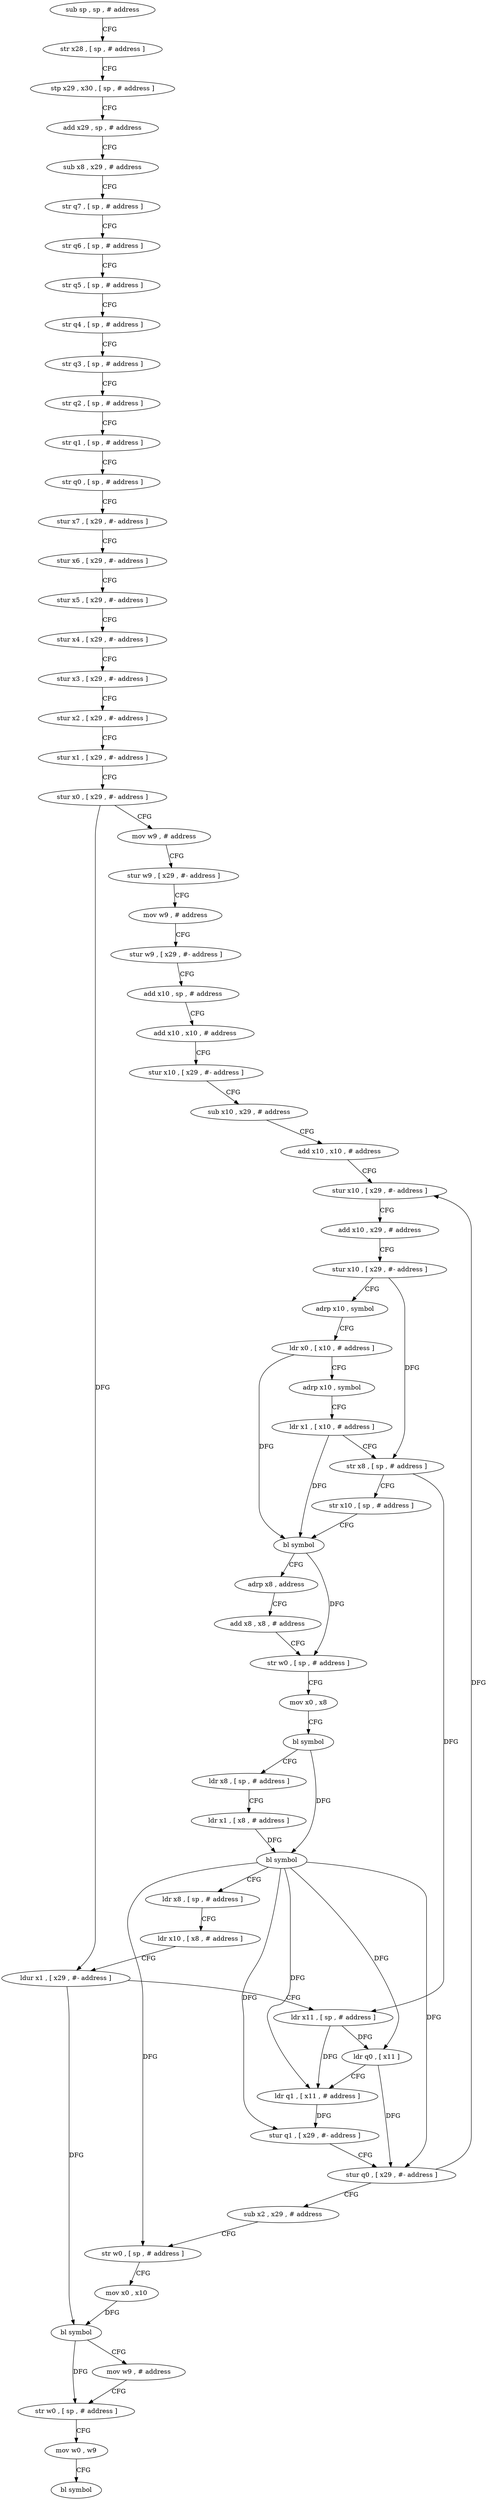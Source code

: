 digraph "func" {
"4213464" [label = "sub sp , sp , # address" ]
"4213468" [label = "str x28 , [ sp , # address ]" ]
"4213472" [label = "stp x29 , x30 , [ sp , # address ]" ]
"4213476" [label = "add x29 , sp , # address" ]
"4213480" [label = "sub x8 , x29 , # address" ]
"4213484" [label = "str q7 , [ sp , # address ]" ]
"4213488" [label = "str q6 , [ sp , # address ]" ]
"4213492" [label = "str q5 , [ sp , # address ]" ]
"4213496" [label = "str q4 , [ sp , # address ]" ]
"4213500" [label = "str q3 , [ sp , # address ]" ]
"4213504" [label = "str q2 , [ sp , # address ]" ]
"4213508" [label = "str q1 , [ sp , # address ]" ]
"4213512" [label = "str q0 , [ sp , # address ]" ]
"4213516" [label = "stur x7 , [ x29 , #- address ]" ]
"4213520" [label = "stur x6 , [ x29 , #- address ]" ]
"4213524" [label = "stur x5 , [ x29 , #- address ]" ]
"4213528" [label = "stur x4 , [ x29 , #- address ]" ]
"4213532" [label = "stur x3 , [ x29 , #- address ]" ]
"4213536" [label = "stur x2 , [ x29 , #- address ]" ]
"4213540" [label = "stur x1 , [ x29 , #- address ]" ]
"4213544" [label = "stur x0 , [ x29 , #- address ]" ]
"4213548" [label = "mov w9 , # address" ]
"4213552" [label = "stur w9 , [ x29 , #- address ]" ]
"4213556" [label = "mov w9 , # address" ]
"4213560" [label = "stur w9 , [ x29 , #- address ]" ]
"4213564" [label = "add x10 , sp , # address" ]
"4213568" [label = "add x10 , x10 , # address" ]
"4213572" [label = "stur x10 , [ x29 , #- address ]" ]
"4213576" [label = "sub x10 , x29 , # address" ]
"4213580" [label = "add x10 , x10 , # address" ]
"4213584" [label = "stur x10 , [ x29 , #- address ]" ]
"4213588" [label = "add x10 , x29 , # address" ]
"4213592" [label = "stur x10 , [ x29 , #- address ]" ]
"4213596" [label = "adrp x10 , symbol" ]
"4213600" [label = "ldr x0 , [ x10 , # address ]" ]
"4213604" [label = "adrp x10 , symbol" ]
"4213608" [label = "ldr x1 , [ x10 , # address ]" ]
"4213612" [label = "str x8 , [ sp , # address ]" ]
"4213616" [label = "str x10 , [ sp , # address ]" ]
"4213620" [label = "bl symbol" ]
"4213624" [label = "adrp x8 , address" ]
"4213628" [label = "add x8 , x8 , # address" ]
"4213632" [label = "str w0 , [ sp , # address ]" ]
"4213636" [label = "mov x0 , x8" ]
"4213640" [label = "bl symbol" ]
"4213644" [label = "ldr x8 , [ sp , # address ]" ]
"4213648" [label = "ldr x1 , [ x8 , # address ]" ]
"4213652" [label = "bl symbol" ]
"4213656" [label = "ldr x8 , [ sp , # address ]" ]
"4213660" [label = "ldr x10 , [ x8 , # address ]" ]
"4213664" [label = "ldur x1 , [ x29 , #- address ]" ]
"4213668" [label = "ldr x11 , [ sp , # address ]" ]
"4213672" [label = "ldr q0 , [ x11 ]" ]
"4213676" [label = "ldr q1 , [ x11 , # address ]" ]
"4213680" [label = "stur q1 , [ x29 , #- address ]" ]
"4213684" [label = "stur q0 , [ x29 , #- address ]" ]
"4213688" [label = "sub x2 , x29 , # address" ]
"4213692" [label = "str w0 , [ sp , # address ]" ]
"4213696" [label = "mov x0 , x10" ]
"4213700" [label = "bl symbol" ]
"4213704" [label = "mov w9 , # address" ]
"4213708" [label = "str w0 , [ sp , # address ]" ]
"4213712" [label = "mov w0 , w9" ]
"4213716" [label = "bl symbol" ]
"4213464" -> "4213468" [ label = "CFG" ]
"4213468" -> "4213472" [ label = "CFG" ]
"4213472" -> "4213476" [ label = "CFG" ]
"4213476" -> "4213480" [ label = "CFG" ]
"4213480" -> "4213484" [ label = "CFG" ]
"4213484" -> "4213488" [ label = "CFG" ]
"4213488" -> "4213492" [ label = "CFG" ]
"4213492" -> "4213496" [ label = "CFG" ]
"4213496" -> "4213500" [ label = "CFG" ]
"4213500" -> "4213504" [ label = "CFG" ]
"4213504" -> "4213508" [ label = "CFG" ]
"4213508" -> "4213512" [ label = "CFG" ]
"4213512" -> "4213516" [ label = "CFG" ]
"4213516" -> "4213520" [ label = "CFG" ]
"4213520" -> "4213524" [ label = "CFG" ]
"4213524" -> "4213528" [ label = "CFG" ]
"4213528" -> "4213532" [ label = "CFG" ]
"4213532" -> "4213536" [ label = "CFG" ]
"4213536" -> "4213540" [ label = "CFG" ]
"4213540" -> "4213544" [ label = "CFG" ]
"4213544" -> "4213548" [ label = "CFG" ]
"4213544" -> "4213664" [ label = "DFG" ]
"4213548" -> "4213552" [ label = "CFG" ]
"4213552" -> "4213556" [ label = "CFG" ]
"4213556" -> "4213560" [ label = "CFG" ]
"4213560" -> "4213564" [ label = "CFG" ]
"4213564" -> "4213568" [ label = "CFG" ]
"4213568" -> "4213572" [ label = "CFG" ]
"4213572" -> "4213576" [ label = "CFG" ]
"4213576" -> "4213580" [ label = "CFG" ]
"4213580" -> "4213584" [ label = "CFG" ]
"4213584" -> "4213588" [ label = "CFG" ]
"4213588" -> "4213592" [ label = "CFG" ]
"4213592" -> "4213596" [ label = "CFG" ]
"4213592" -> "4213612" [ label = "DFG" ]
"4213596" -> "4213600" [ label = "CFG" ]
"4213600" -> "4213604" [ label = "CFG" ]
"4213600" -> "4213620" [ label = "DFG" ]
"4213604" -> "4213608" [ label = "CFG" ]
"4213608" -> "4213612" [ label = "CFG" ]
"4213608" -> "4213620" [ label = "DFG" ]
"4213612" -> "4213616" [ label = "CFG" ]
"4213612" -> "4213668" [ label = "DFG" ]
"4213616" -> "4213620" [ label = "CFG" ]
"4213620" -> "4213624" [ label = "CFG" ]
"4213620" -> "4213632" [ label = "DFG" ]
"4213624" -> "4213628" [ label = "CFG" ]
"4213628" -> "4213632" [ label = "CFG" ]
"4213632" -> "4213636" [ label = "CFG" ]
"4213636" -> "4213640" [ label = "CFG" ]
"4213640" -> "4213644" [ label = "CFG" ]
"4213640" -> "4213652" [ label = "DFG" ]
"4213644" -> "4213648" [ label = "CFG" ]
"4213648" -> "4213652" [ label = "DFG" ]
"4213652" -> "4213656" [ label = "CFG" ]
"4213652" -> "4213692" [ label = "DFG" ]
"4213652" -> "4213672" [ label = "DFG" ]
"4213652" -> "4213684" [ label = "DFG" ]
"4213652" -> "4213676" [ label = "DFG" ]
"4213652" -> "4213680" [ label = "DFG" ]
"4213656" -> "4213660" [ label = "CFG" ]
"4213660" -> "4213664" [ label = "CFG" ]
"4213664" -> "4213668" [ label = "CFG" ]
"4213664" -> "4213700" [ label = "DFG" ]
"4213668" -> "4213672" [ label = "DFG" ]
"4213668" -> "4213676" [ label = "DFG" ]
"4213672" -> "4213676" [ label = "CFG" ]
"4213672" -> "4213684" [ label = "DFG" ]
"4213676" -> "4213680" [ label = "DFG" ]
"4213680" -> "4213684" [ label = "CFG" ]
"4213684" -> "4213688" [ label = "CFG" ]
"4213684" -> "4213584" [ label = "DFG" ]
"4213688" -> "4213692" [ label = "CFG" ]
"4213692" -> "4213696" [ label = "CFG" ]
"4213696" -> "4213700" [ label = "DFG" ]
"4213700" -> "4213704" [ label = "CFG" ]
"4213700" -> "4213708" [ label = "DFG" ]
"4213704" -> "4213708" [ label = "CFG" ]
"4213708" -> "4213712" [ label = "CFG" ]
"4213712" -> "4213716" [ label = "CFG" ]
}
